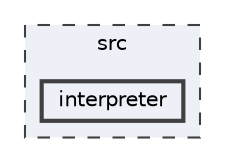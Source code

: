 digraph "src/interpreter"
{
 // LATEX_PDF_SIZE
  bgcolor="transparent";
  edge [fontname=Helvetica,fontsize=10,labelfontname=Helvetica,labelfontsize=10];
  node [fontname=Helvetica,fontsize=10,shape=box,height=0.2,width=0.4];
  compound=true
  subgraph clusterdir_68267d1309a1af8e8297ef4c3efbcdba {
    graph [ bgcolor="#edf0f7", pencolor="grey25", label="src", fontname=Helvetica,fontsize=10 style="filled,dashed", URL="dir_68267d1309a1af8e8297ef4c3efbcdba.html",tooltip=""]
  dir_4904b5727094acb85f1fb3ce4b540d24 [label="interpreter", fillcolor="#edf0f7", color="grey25", style="filled,bold", URL="dir_4904b5727094acb85f1fb3ce4b540d24.html",tooltip=""];
  }
}
